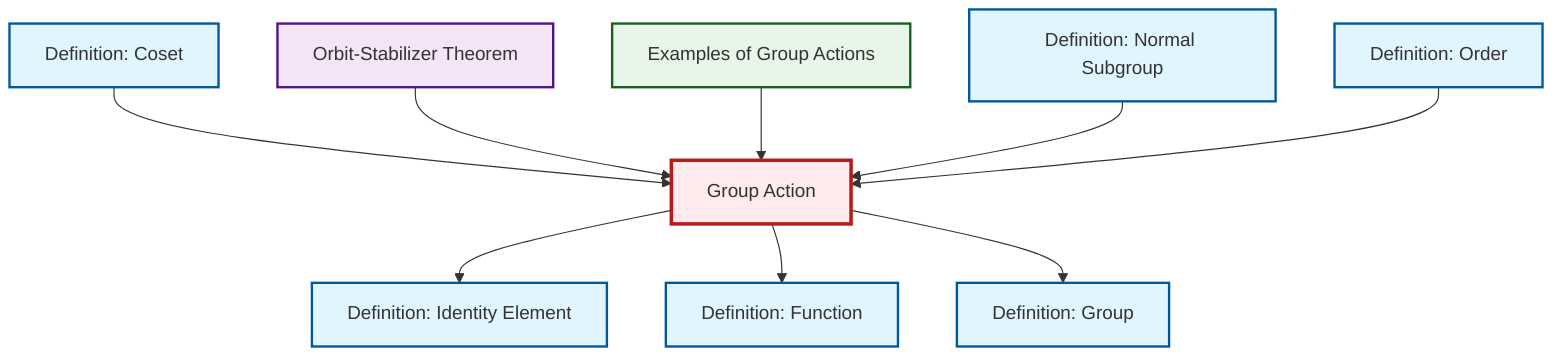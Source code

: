 graph TD
    classDef definition fill:#e1f5fe,stroke:#01579b,stroke-width:2px
    classDef theorem fill:#f3e5f5,stroke:#4a148c,stroke-width:2px
    classDef axiom fill:#fff3e0,stroke:#e65100,stroke-width:2px
    classDef example fill:#e8f5e9,stroke:#1b5e20,stroke-width:2px
    classDef current fill:#ffebee,stroke:#b71c1c,stroke-width:3px
    thm-orbit-stabilizer["Orbit-Stabilizer Theorem"]:::theorem
    def-group["Definition: Group"]:::definition
    def-normal-subgroup["Definition: Normal Subgroup"]:::definition
    def-identity-element["Definition: Identity Element"]:::definition
    ex-group-action-examples["Examples of Group Actions"]:::example
    def-function["Definition: Function"]:::definition
    def-coset["Definition: Coset"]:::definition
    def-group-action["Group Action"]:::definition
    def-order["Definition: Order"]:::definition
    def-coset --> def-group-action
    thm-orbit-stabilizer --> def-group-action
    ex-group-action-examples --> def-group-action
    def-normal-subgroup --> def-group-action
    def-group-action --> def-identity-element
    def-order --> def-group-action
    def-group-action --> def-function
    def-group-action --> def-group
    class def-group-action current